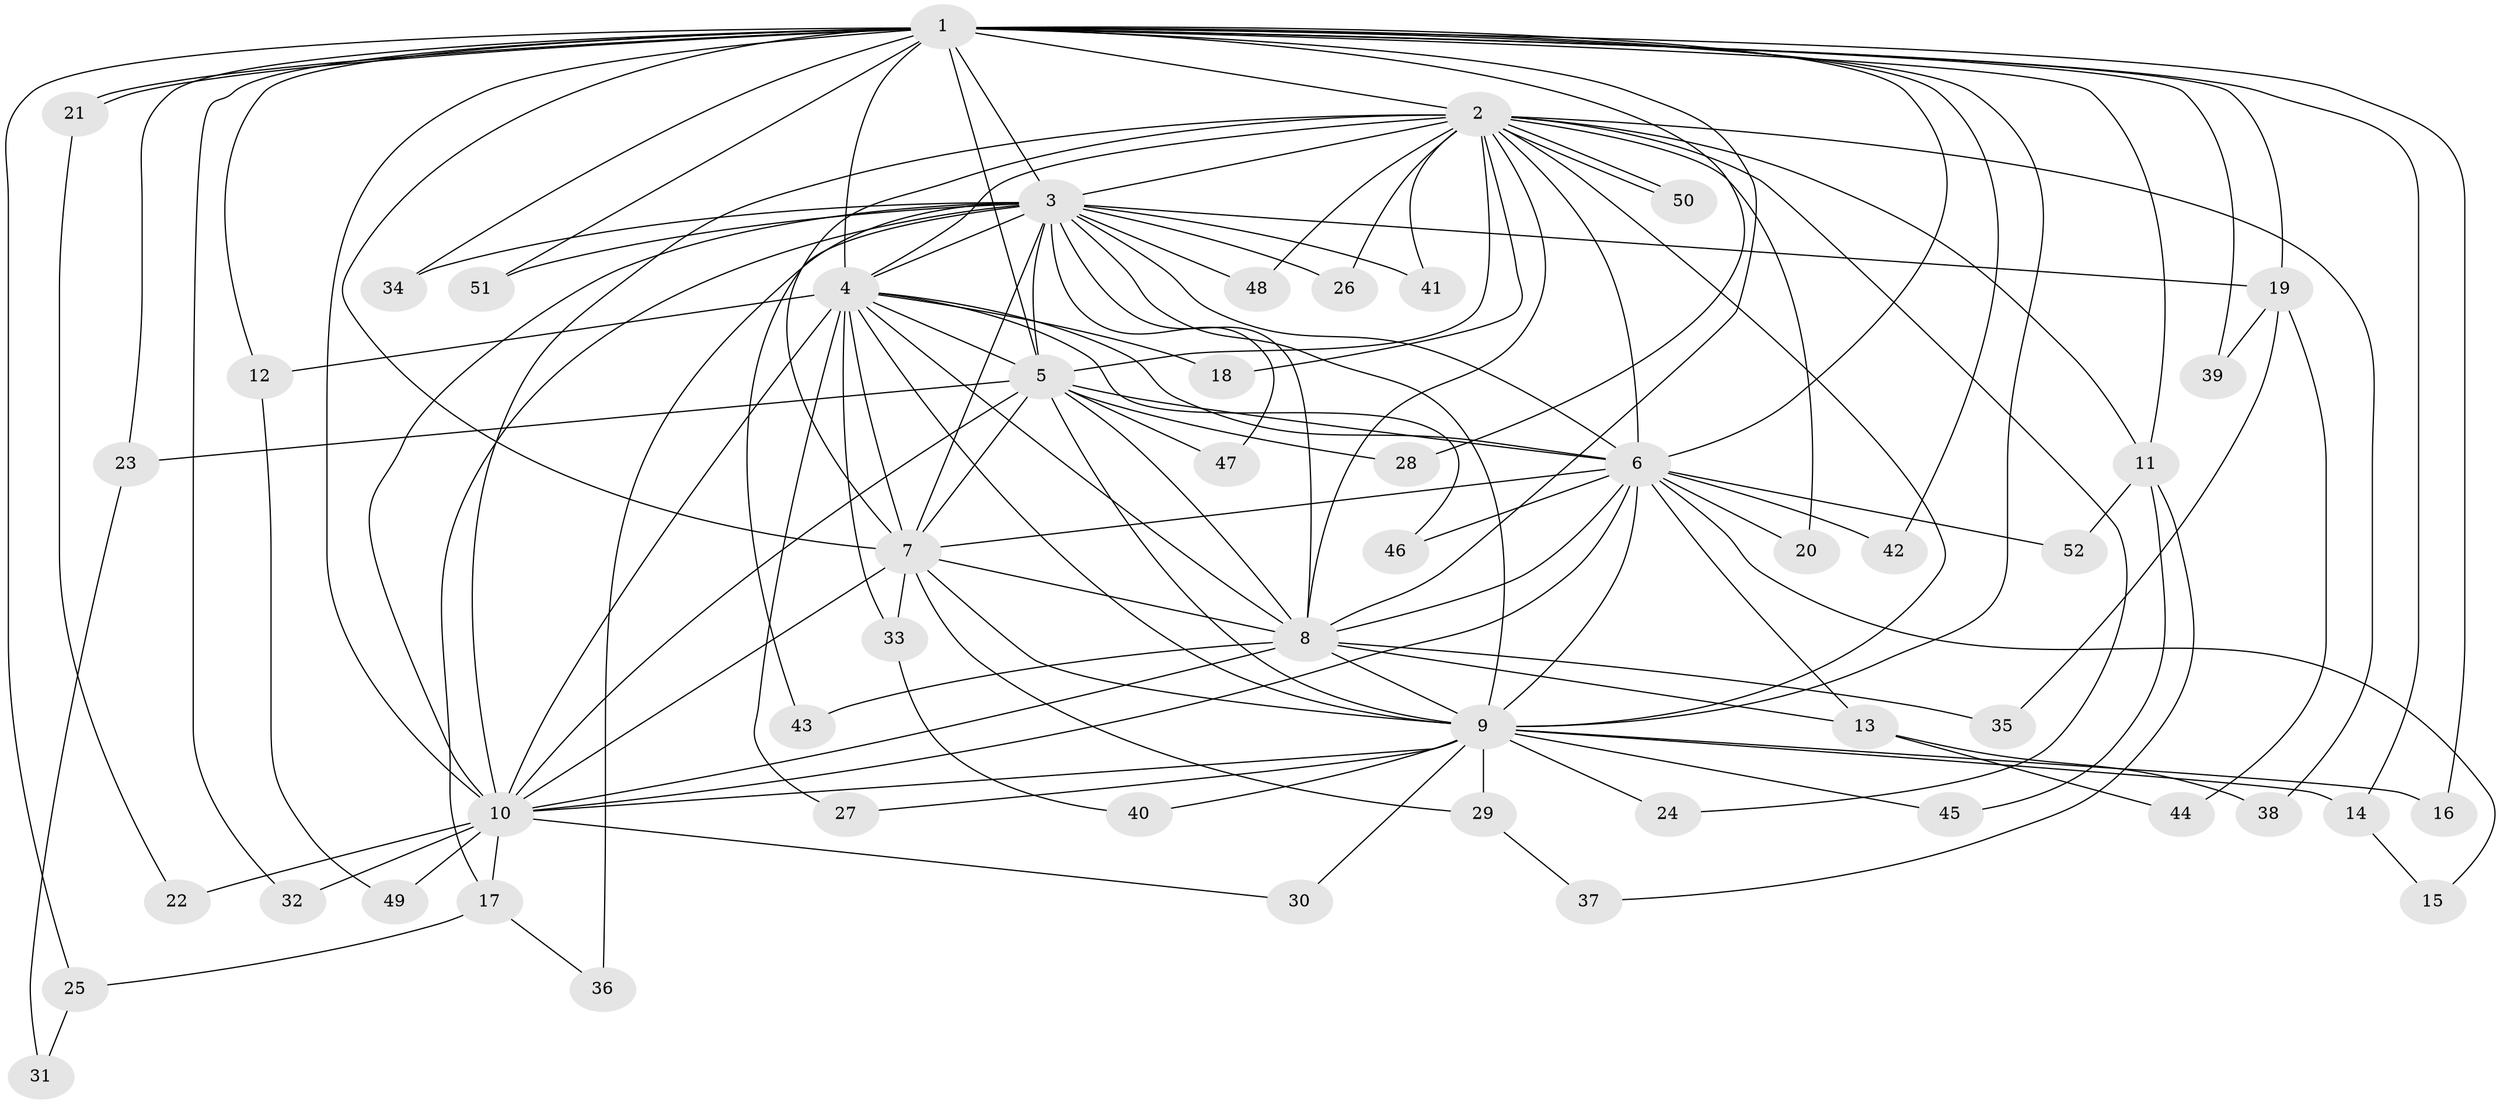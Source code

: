 // Generated by graph-tools (version 1.1) at 2025/01/03/09/25 03:01:31]
// undirected, 52 vertices, 129 edges
graph export_dot {
graph [start="1"]
  node [color=gray90,style=filled];
  1;
  2;
  3;
  4;
  5;
  6;
  7;
  8;
  9;
  10;
  11;
  12;
  13;
  14;
  15;
  16;
  17;
  18;
  19;
  20;
  21;
  22;
  23;
  24;
  25;
  26;
  27;
  28;
  29;
  30;
  31;
  32;
  33;
  34;
  35;
  36;
  37;
  38;
  39;
  40;
  41;
  42;
  43;
  44;
  45;
  46;
  47;
  48;
  49;
  50;
  51;
  52;
  1 -- 2;
  1 -- 3;
  1 -- 4;
  1 -- 5;
  1 -- 6;
  1 -- 7;
  1 -- 8;
  1 -- 9;
  1 -- 10;
  1 -- 11;
  1 -- 12;
  1 -- 14;
  1 -- 16;
  1 -- 19;
  1 -- 21;
  1 -- 21;
  1 -- 23;
  1 -- 25;
  1 -- 28;
  1 -- 32;
  1 -- 34;
  1 -- 39;
  1 -- 42;
  1 -- 51;
  2 -- 3;
  2 -- 4;
  2 -- 5;
  2 -- 6;
  2 -- 7;
  2 -- 8;
  2 -- 9;
  2 -- 10;
  2 -- 11;
  2 -- 18;
  2 -- 20;
  2 -- 24;
  2 -- 26;
  2 -- 38;
  2 -- 41;
  2 -- 48;
  2 -- 50;
  2 -- 50;
  3 -- 4;
  3 -- 5;
  3 -- 6;
  3 -- 7;
  3 -- 8;
  3 -- 9;
  3 -- 10;
  3 -- 17;
  3 -- 19;
  3 -- 26;
  3 -- 34;
  3 -- 36;
  3 -- 41;
  3 -- 43;
  3 -- 47;
  3 -- 48;
  3 -- 51;
  4 -- 5;
  4 -- 6;
  4 -- 7;
  4 -- 8;
  4 -- 9;
  4 -- 10;
  4 -- 12;
  4 -- 18;
  4 -- 27;
  4 -- 33;
  4 -- 46;
  5 -- 6;
  5 -- 7;
  5 -- 8;
  5 -- 9;
  5 -- 10;
  5 -- 23;
  5 -- 28;
  5 -- 47;
  6 -- 7;
  6 -- 8;
  6 -- 9;
  6 -- 10;
  6 -- 13;
  6 -- 15;
  6 -- 20;
  6 -- 42;
  6 -- 46;
  6 -- 52;
  7 -- 8;
  7 -- 9;
  7 -- 10;
  7 -- 29;
  7 -- 33;
  8 -- 9;
  8 -- 10;
  8 -- 13;
  8 -- 35;
  8 -- 43;
  9 -- 10;
  9 -- 14;
  9 -- 16;
  9 -- 24;
  9 -- 27;
  9 -- 29;
  9 -- 30;
  9 -- 40;
  9 -- 45;
  10 -- 17;
  10 -- 22;
  10 -- 30;
  10 -- 32;
  10 -- 49;
  11 -- 37;
  11 -- 45;
  11 -- 52;
  12 -- 49;
  13 -- 38;
  13 -- 44;
  14 -- 15;
  17 -- 25;
  17 -- 36;
  19 -- 35;
  19 -- 39;
  19 -- 44;
  21 -- 22;
  23 -- 31;
  25 -- 31;
  29 -- 37;
  33 -- 40;
}
